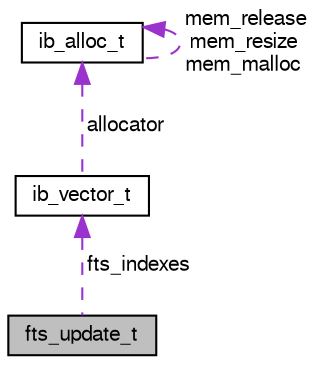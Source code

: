 digraph "fts_update_t"
{
  bgcolor="transparent";
  edge [fontname="FreeSans",fontsize="10",labelfontname="FreeSans",labelfontsize="10"];
  node [fontname="FreeSans",fontsize="10",shape=record];
  Node1 [label="fts_update_t",height=0.2,width=0.4,color="black", fillcolor="grey75", style="filled" fontcolor="black"];
  Node2 -> Node1 [dir="back",color="darkorchid3",fontsize="10",style="dashed",label=" fts_indexes" ,fontname="FreeSans"];
  Node2 [label="ib_vector_t",height=0.2,width=0.4,color="black",URL="$structib__vector__t.html"];
  Node3 -> Node2 [dir="back",color="darkorchid3",fontsize="10",style="dashed",label=" allocator" ,fontname="FreeSans"];
  Node3 [label="ib_alloc_t",height=0.2,width=0.4,color="black",URL="$structib__alloc__t.html"];
  Node3 -> Node3 [dir="back",color="darkorchid3",fontsize="10",style="dashed",label=" mem_release\nmem_resize\nmem_malloc" ,fontname="FreeSans"];
}
